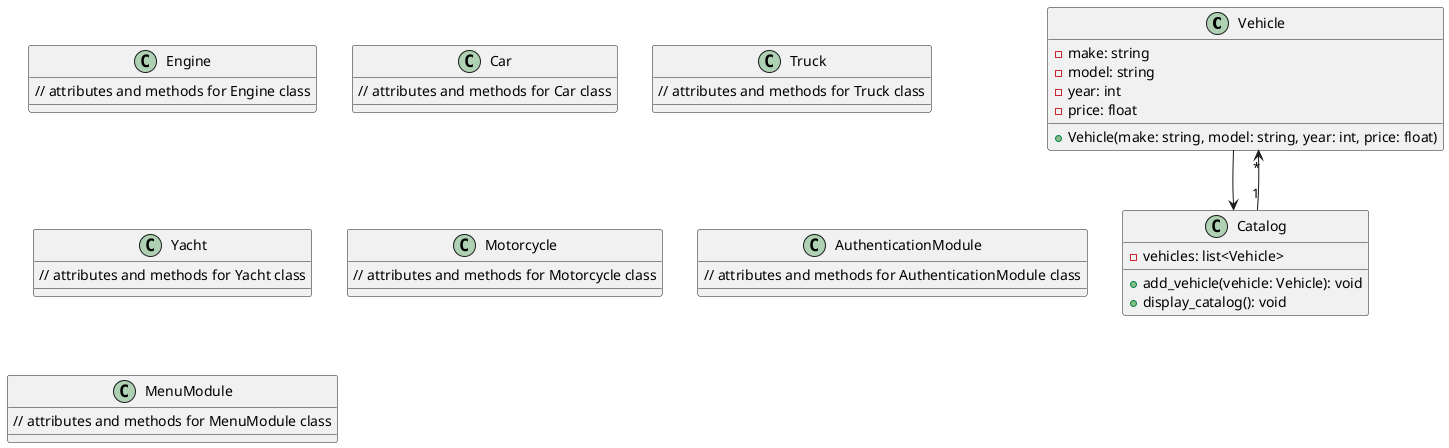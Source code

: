 @startuml

class Vehicle {
    -make: string
    -model: string
    -year: int
    -price: float
    +Vehicle(make: string, model: string, year: int, price: float)
}

class Engine {
    // attributes and methods for Engine class
}

class Car {
    // attributes and methods for Car class
}

class Truck {
    // attributes and methods for Truck class
}

class Yacht {
    // attributes and methods for Yacht class
}

class Motorcycle {
    // attributes and methods for Motorcycle class
}

class Catalog {
    -vehicles: list<Vehicle>
    +add_vehicle(vehicle: Vehicle): void
    +display_catalog(): void
}

class AuthenticationModule {
    // attributes and methods for AuthenticationModule class
}

class MenuModule {
    // attributes and methods for MenuModule class
}

Vehicle --> Catalog
Catalog "1" --> "*" Vehicle

@enduml
